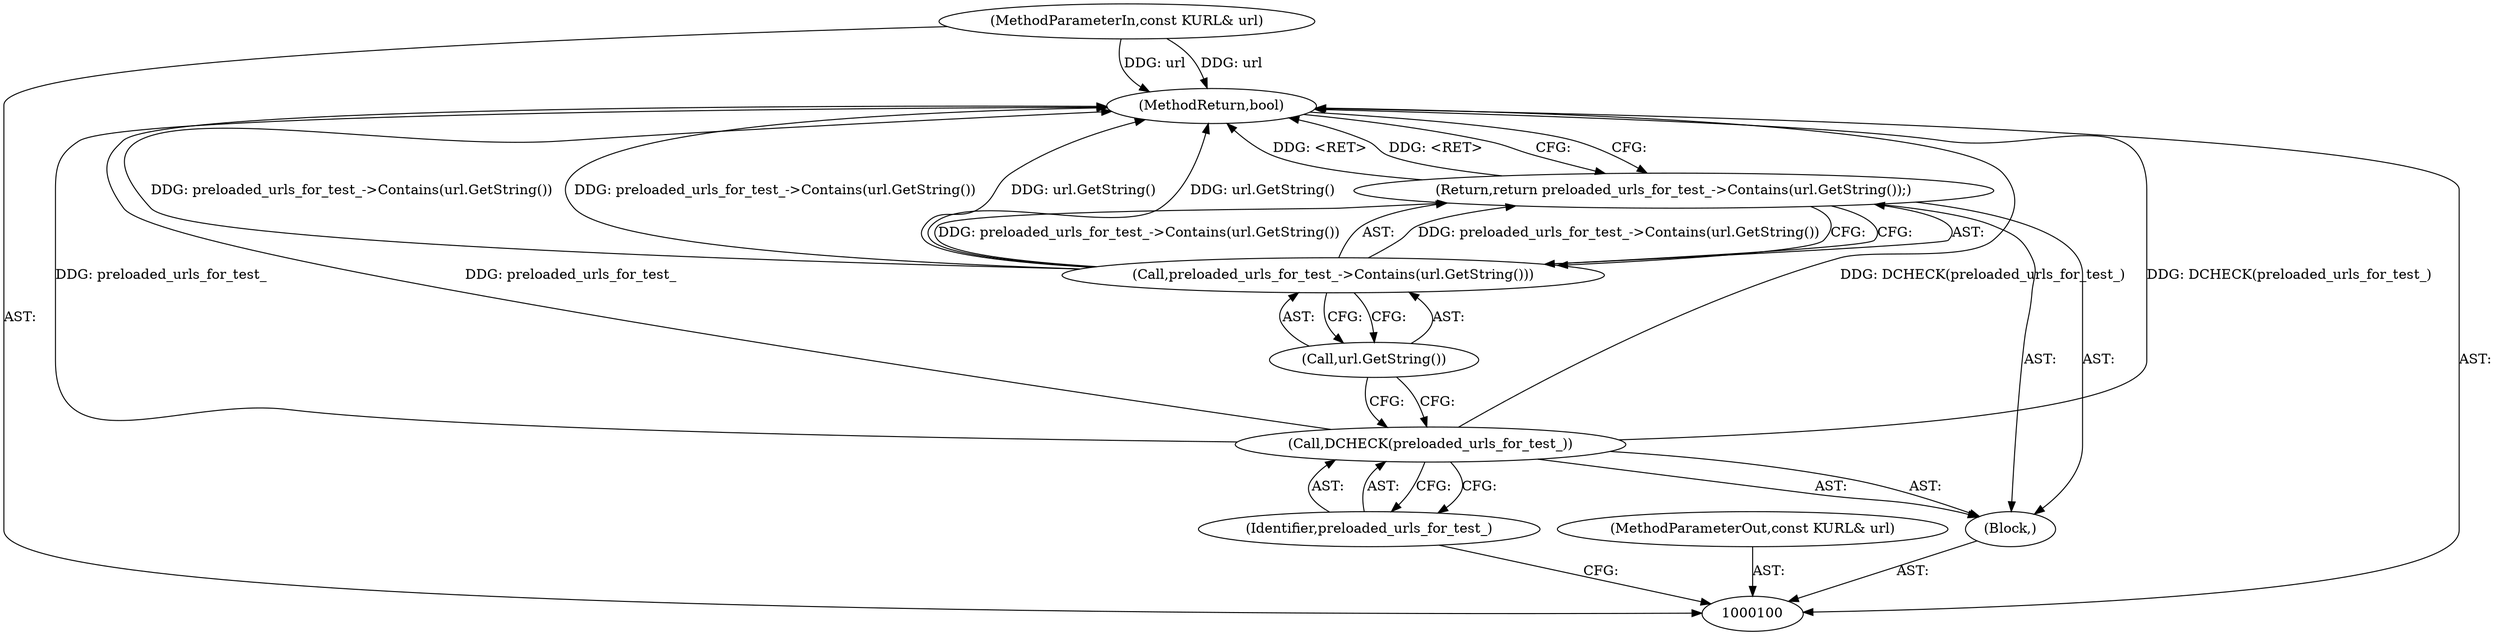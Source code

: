 digraph "0_Chrome_4fdb2b3ebb31e39852fb1bc20fcdf3b5e4de382e_1" {
"1000108" [label="(MethodReturn,bool)"];
"1000101" [label="(MethodParameterIn,const KURL& url)"];
"1000125" [label="(MethodParameterOut,const KURL& url)"];
"1000102" [label="(Block,)"];
"1000103" [label="(Call,DCHECK(preloaded_urls_for_test_))"];
"1000104" [label="(Identifier,preloaded_urls_for_test_)"];
"1000105" [label="(Return,return preloaded_urls_for_test_->Contains(url.GetString());)"];
"1000107" [label="(Call,url.GetString())"];
"1000106" [label="(Call,preloaded_urls_for_test_->Contains(url.GetString()))"];
"1000108" -> "1000100"  [label="AST: "];
"1000108" -> "1000105"  [label="CFG: "];
"1000106" -> "1000108"  [label="DDG: url.GetString()"];
"1000106" -> "1000108"  [label="DDG: preloaded_urls_for_test_->Contains(url.GetString())"];
"1000103" -> "1000108"  [label="DDG: preloaded_urls_for_test_"];
"1000103" -> "1000108"  [label="DDG: DCHECK(preloaded_urls_for_test_)"];
"1000101" -> "1000108"  [label="DDG: url"];
"1000105" -> "1000108"  [label="DDG: <RET>"];
"1000101" -> "1000100"  [label="AST: "];
"1000101" -> "1000108"  [label="DDG: url"];
"1000125" -> "1000100"  [label="AST: "];
"1000102" -> "1000100"  [label="AST: "];
"1000103" -> "1000102"  [label="AST: "];
"1000105" -> "1000102"  [label="AST: "];
"1000103" -> "1000102"  [label="AST: "];
"1000103" -> "1000104"  [label="CFG: "];
"1000104" -> "1000103"  [label="AST: "];
"1000107" -> "1000103"  [label="CFG: "];
"1000103" -> "1000108"  [label="DDG: preloaded_urls_for_test_"];
"1000103" -> "1000108"  [label="DDG: DCHECK(preloaded_urls_for_test_)"];
"1000104" -> "1000103"  [label="AST: "];
"1000104" -> "1000100"  [label="CFG: "];
"1000103" -> "1000104"  [label="CFG: "];
"1000105" -> "1000102"  [label="AST: "];
"1000105" -> "1000106"  [label="CFG: "];
"1000106" -> "1000105"  [label="AST: "];
"1000108" -> "1000105"  [label="CFG: "];
"1000105" -> "1000108"  [label="DDG: <RET>"];
"1000106" -> "1000105"  [label="DDG: preloaded_urls_for_test_->Contains(url.GetString())"];
"1000107" -> "1000106"  [label="AST: "];
"1000107" -> "1000103"  [label="CFG: "];
"1000106" -> "1000107"  [label="CFG: "];
"1000106" -> "1000105"  [label="AST: "];
"1000106" -> "1000107"  [label="CFG: "];
"1000107" -> "1000106"  [label="AST: "];
"1000105" -> "1000106"  [label="CFG: "];
"1000106" -> "1000108"  [label="DDG: url.GetString()"];
"1000106" -> "1000108"  [label="DDG: preloaded_urls_for_test_->Contains(url.GetString())"];
"1000106" -> "1000105"  [label="DDG: preloaded_urls_for_test_->Contains(url.GetString())"];
}
